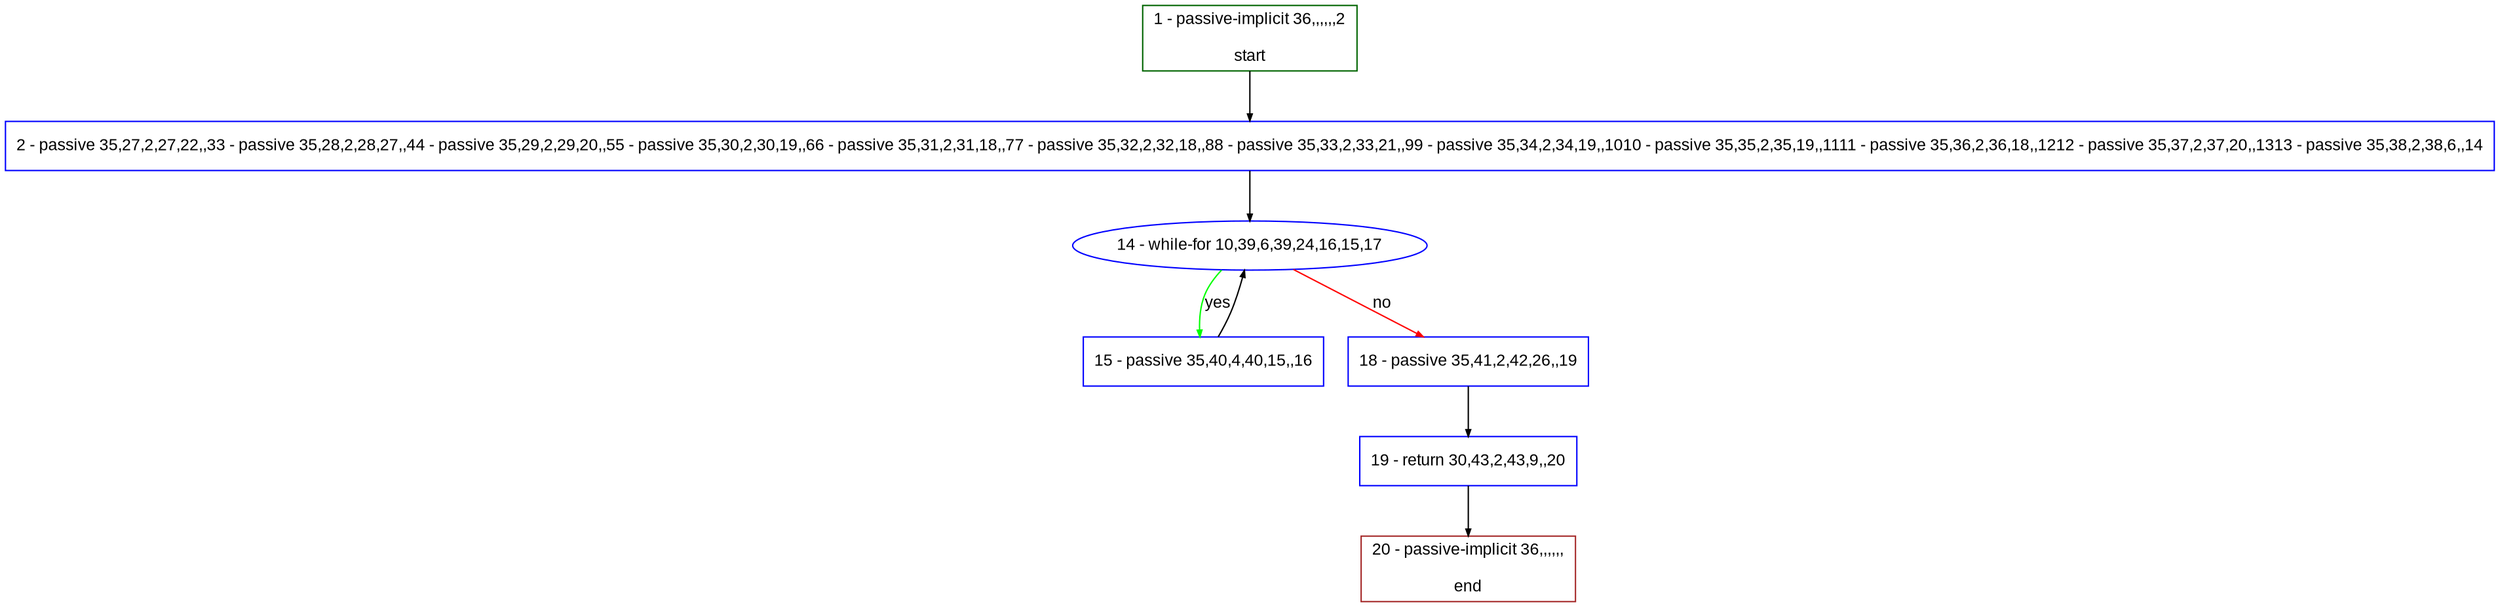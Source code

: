 digraph "" {
  graph [pack="true", label="", fontsize="12", packmode="clust", fontname="Arial", fillcolor="#FFFFCC", bgcolor="white", style="rounded,filled", compound="true"];
  node [node_initialized="no", label="", color="grey", fontsize="12", fillcolor="white", fontname="Arial", style="filled", shape="rectangle", compound="true", fixedsize="false"];
  edge [fontcolor="black", arrowhead="normal", arrowtail="none", arrowsize="0.5", ltail="", label="", color="black", fontsize="12", lhead="", fontname="Arial", dir="forward", compound="true"];
  __N1 [label="2 - passive 35,27,2,27,22,,33 - passive 35,28,2,28,27,,44 - passive 35,29,2,29,20,,55 - passive 35,30,2,30,19,,66 - passive 35,31,2,31,18,,77 - passive 35,32,2,32,18,,88 - passive 35,33,2,33,21,,99 - passive 35,34,2,34,19,,1010 - passive 35,35,2,35,19,,1111 - passive 35,36,2,36,18,,1212 - passive 35,37,2,37,20,,1313 - passive 35,38,2,38,6,,14", color="#0000ff", fillcolor="#ffffff", style="filled", shape="box"];
  __N2 [label="1 - passive-implicit 36,,,,,,2\n\nstart", color="#006400", fillcolor="#ffffff", style="filled", shape="box"];
  __N3 [label="14 - while-for 10,39,6,39,24,16,15,17", color="#0000ff", fillcolor="#ffffff", style="filled", shape="oval"];
  __N4 [label="15 - passive 35,40,4,40,15,,16", color="#0000ff", fillcolor="#ffffff", style="filled", shape="box"];
  __N5 [label="18 - passive 35,41,2,42,26,,19", color="#0000ff", fillcolor="#ffffff", style="filled", shape="box"];
  __N6 [label="19 - return 30,43,2,43,9,,20", color="#0000ff", fillcolor="#ffffff", style="filled", shape="box"];
  __N7 [label="20 - passive-implicit 36,,,,,,\n\nend", color="#a52a2a", fillcolor="#ffffff", style="filled", shape="box"];
  __N2 -> __N1 [arrowhead="normal", arrowtail="none", color="#000000", label="", dir="forward"];
  __N1 -> __N3 [arrowhead="normal", arrowtail="none", color="#000000", label="", dir="forward"];
  __N3 -> __N4 [arrowhead="normal", arrowtail="none", color="#00ff00", label="yes", dir="forward"];
  __N4 -> __N3 [arrowhead="normal", arrowtail="none", color="#000000", label="", dir="forward"];
  __N3 -> __N5 [arrowhead="normal", arrowtail="none", color="#ff0000", label="no", dir="forward"];
  __N5 -> __N6 [arrowhead="normal", arrowtail="none", color="#000000", label="", dir="forward"];
  __N6 -> __N7 [arrowhead="normal", arrowtail="none", color="#000000", label="", dir="forward"];
}
